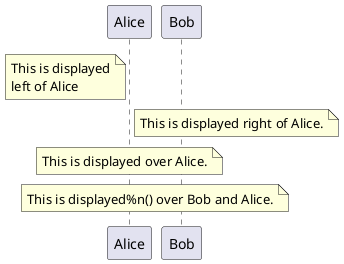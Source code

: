 {
  "sha1": "mn9iuicqj01dqyxrhw1zl4uadaqvapa",
  "insertion": {
    "when": "2024-06-03T18:59:35.445Z",
    "user": "plantuml@gmail.com"
  }
}
@startuml
participant Alice
participant Bob
note left of Alice
	This is displayed
	left of Alice
end note
note right of Alice: This is displayed right of Alice.
note over Alice: This is displayed over Alice.
note over Alice, Bob: This is displayed%n() over Bob and Alice.
@enduml
